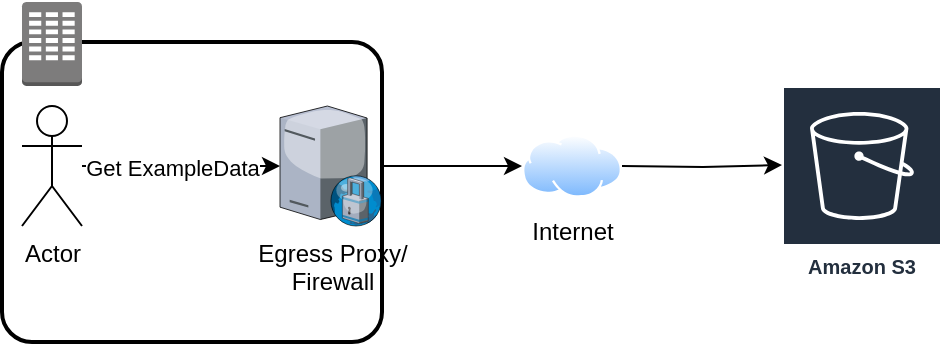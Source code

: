 <mxfile version="21.6.8" type="device" pages="4">
  <diagram id="6w4wytHeZHItxJSY8a8P" name="HighLevel-Internet-S3">
    <mxGraphModel dx="954" dy="532" grid="1" gridSize="10" guides="1" tooltips="1" connect="1" arrows="1" fold="1" page="1" pageScale="1" pageWidth="827" pageHeight="1169" math="0" shadow="0">
      <root>
        <mxCell id="0" />
        <mxCell id="1" parent="0" />
        <mxCell id="_NrvlEptsC0UllmxARYw-12" value="" style="rounded=1;arcSize=10;dashed=0;fillColor=none;gradientColor=none;strokeWidth=2;" parent="1" vertex="1">
          <mxGeometry x="50" y="160" width="190" height="150" as="geometry" />
        </mxCell>
        <mxCell id="_NrvlEptsC0UllmxARYw-15" value="" style="edgeStyle=orthogonalEdgeStyle;rounded=0;orthogonalLoop=1;jettySize=auto;html=1;" parent="1" edge="1">
          <mxGeometry relative="1" as="geometry">
            <mxPoint x="440" y="221.5" as="targetPoint" />
            <mxPoint x="360" y="222" as="sourcePoint" />
          </mxGeometry>
        </mxCell>
        <mxCell id="_NrvlEptsC0UllmxARYw-11" value="Actor" style="shape=umlActor;verticalLabelPosition=bottom;verticalAlign=top;html=1;outlineConnect=0;" parent="1" vertex="1">
          <mxGeometry x="60" y="192" width="30" height="60" as="geometry" />
        </mxCell>
        <mxCell id="_NrvlEptsC0UllmxARYw-13" value="" style="dashed=0;html=1;shape=mxgraph.aws3.corporate_data_center;fillColor=#7D7C7C;gradientColor=none;dashed=0;" parent="1" vertex="1">
          <mxGeometry x="60" y="140" width="30" height="42" as="geometry" />
        </mxCell>
        <mxCell id="_NrvlEptsC0UllmxARYw-17" value="" style="edgeStyle=orthogonalEdgeStyle;rounded=0;orthogonalLoop=1;jettySize=auto;html=1;" parent="1" source="_NrvlEptsC0UllmxARYw-11" target="_NrvlEptsC0UllmxARYw-18" edge="1">
          <mxGeometry relative="1" as="geometry">
            <mxPoint x="135" y="222" as="sourcePoint" />
            <mxPoint x="346" y="225" as="targetPoint" />
          </mxGeometry>
        </mxCell>
        <mxCell id="_NrvlEptsC0UllmxARYw-19" value="Get ExampleData" style="edgeLabel;html=1;align=center;verticalAlign=middle;resizable=0;points=[];" parent="_NrvlEptsC0UllmxARYw-17" vertex="1" connectable="0">
          <mxGeometry x="-0.1" y="-1" relative="1" as="geometry">
            <mxPoint as="offset" />
          </mxGeometry>
        </mxCell>
        <mxCell id="91z7u6RmwiImePiHFjR2-3" value="" style="edgeStyle=orthogonalEdgeStyle;rounded=0;orthogonalLoop=1;jettySize=auto;html=1;" edge="1" parent="1" source="_NrvlEptsC0UllmxARYw-18" target="91z7u6RmwiImePiHFjR2-2">
          <mxGeometry relative="1" as="geometry" />
        </mxCell>
        <mxCell id="_NrvlEptsC0UllmxARYw-18" value="Egress Proxy/&lt;br&gt;Firewall" style="verticalLabelPosition=bottom;sketch=0;aspect=fixed;html=1;verticalAlign=top;strokeColor=none;align=center;outlineConnect=0;shape=mxgraph.citrix.proxy_server;" parent="1" vertex="1">
          <mxGeometry x="189" y="192" width="51" height="60" as="geometry" />
        </mxCell>
        <mxCell id="91z7u6RmwiImePiHFjR2-1" value="Amazon S3" style="sketch=0;outlineConnect=0;fontColor=#232F3E;gradientColor=none;strokeColor=#ffffff;fillColor=#232F3E;dashed=0;verticalLabelPosition=middle;verticalAlign=bottom;align=center;html=1;whiteSpace=wrap;fontSize=10;fontStyle=1;spacing=3;shape=mxgraph.aws4.productIcon;prIcon=mxgraph.aws4.s3;" vertex="1" parent="1">
          <mxGeometry x="440" y="182" width="80" height="100" as="geometry" />
        </mxCell>
        <mxCell id="91z7u6RmwiImePiHFjR2-2" value="Internet" style="image;aspect=fixed;perimeter=ellipsePerimeter;html=1;align=center;shadow=0;dashed=0;spacingTop=3;image=img/lib/active_directory/internet_cloud.svg;" vertex="1" parent="1">
          <mxGeometry x="310" y="206.25" width="50" height="31.5" as="geometry" />
        </mxCell>
      </root>
    </mxGraphModel>
  </diagram>
  <diagram id="Z8sB3n-v1MQ_edwop-S7" name="Concept-IAM-S3">
    <mxGraphModel dx="954" dy="532" grid="1" gridSize="10" guides="1" tooltips="1" connect="1" arrows="1" fold="1" page="1" pageScale="1" pageWidth="827" pageHeight="1169" math="0" shadow="0">
      <root>
        <mxCell id="0" />
        <mxCell id="1" parent="0" />
        <mxCell id="LtdovmktsygQ0qGrRccR-1" value="Victim Account" style="points=[[0,0],[0.25,0],[0.5,0],[0.75,0],[1,0],[1,0.25],[1,0.5],[1,0.75],[1,1],[0.75,1],[0.5,1],[0.25,1],[0,1],[0,0.75],[0,0.5],[0,0.25]];outlineConnect=0;gradientColor=none;html=1;whiteSpace=wrap;fontSize=12;fontStyle=0;container=1;pointerEvents=0;collapsible=0;recursiveResize=0;shape=mxgraph.aws4.group;grIcon=mxgraph.aws4.group_account;strokeColor=#CD2264;fillColor=none;verticalAlign=top;align=left;spacingLeft=30;fontColor=#CD2264;dashed=0;" parent="1" vertex="1">
          <mxGeometry x="90" y="100" width="130" height="270" as="geometry" />
        </mxCell>
        <mxCell id="LtdovmktsygQ0qGrRccR-2" value="RoleA" style="sketch=0;outlineConnect=0;fontColor=#232F3E;gradientColor=none;fillColor=#BF0816;strokeColor=none;dashed=0;verticalLabelPosition=bottom;verticalAlign=top;align=center;html=1;fontSize=12;fontStyle=0;aspect=fixed;pointerEvents=1;shape=mxgraph.aws4.role;" parent="LtdovmktsygQ0qGrRccR-1" vertex="1">
          <mxGeometry x="21" y="103" width="78" height="44" as="geometry" />
        </mxCell>
        <mxCell id="LtdovmktsygQ0qGrRccR-3" value="---&#xa;Statement:&#xa;- Effect: Deny&#xa;  Action: *&#xa;  Resource: *&#xa;" style="text;whiteSpace=wrap;fontSize=12;fontStyle=0" parent="LtdovmktsygQ0qGrRccR-1" vertex="1">
          <mxGeometry y="160" width="130" height="100" as="geometry" />
        </mxCell>
        <mxCell id="LtdovmktsygQ0qGrRccR-4" value="Attacker Account" style="points=[[0,0],[0.25,0],[0.5,0],[0.75,0],[1,0],[1,0.25],[1,0.5],[1,0.75],[1,1],[0.75,1],[0.5,1],[0.25,1],[0,1],[0,0.75],[0,0.5],[0,0.25]];outlineConnect=0;gradientColor=none;html=1;whiteSpace=wrap;fontSize=12;fontStyle=0;container=1;pointerEvents=0;collapsible=0;recursiveResize=0;shape=mxgraph.aws4.group;grIcon=mxgraph.aws4.group_account;strokeColor=#CD2264;fillColor=none;verticalAlign=top;align=left;spacingLeft=30;fontColor=#CD2264;dashed=0;" parent="1" vertex="1">
          <mxGeometry x="320" y="100" width="140" height="210" as="geometry" />
        </mxCell>
        <mxCell id="LtdovmktsygQ0qGrRccR-5" value="AttackerBucket" style="sketch=0;outlineConnect=0;fontColor=#232F3E;gradientColor=none;strokeColor=#ffffff;fillColor=#232F3E;dashed=0;verticalLabelPosition=middle;verticalAlign=bottom;align=center;html=1;whiteSpace=wrap;fontSize=10;fontStyle=1;spacing=3;shape=mxgraph.aws4.productIcon;prIcon=mxgraph.aws4.s3;" parent="LtdovmktsygQ0qGrRccR-4" vertex="1">
          <mxGeometry x="26" y="70" width="80" height="110" as="geometry" />
        </mxCell>
        <mxCell id="LtdovmktsygQ0qGrRccR-9" value="" style="edgeStyle=orthogonalEdgeStyle;rounded=0;orthogonalLoop=1;jettySize=auto;html=1;" parent="1" source="LtdovmktsygQ0qGrRccR-2" target="LtdovmktsygQ0qGrRccR-5" edge="1">
          <mxGeometry relative="1" as="geometry">
            <mxPoint x="358.786" y="269" as="targetPoint" />
          </mxGeometry>
        </mxCell>
        <mxCell id="LtdovmktsygQ0qGrRccR-10" value="GetObject ExampleData" style="edgeLabel;html=1;align=center;verticalAlign=middle;resizable=0;points=[];" parent="LtdovmktsygQ0qGrRccR-9" vertex="1" connectable="0">
          <mxGeometry x="0.341" relative="1" as="geometry">
            <mxPoint x="-34" as="offset" />
          </mxGeometry>
        </mxCell>
      </root>
    </mxGraphModel>
  </diagram>
  <diagram name="AttackScenario" id="A1HA6lCMP8bWVDyMseeb">
    <mxGraphModel dx="954" dy="532" grid="1" gridSize="10" guides="1" tooltips="1" connect="1" arrows="1" fold="1" page="1" pageScale="1" pageWidth="827" pageHeight="1169" math="0" shadow="0">
      <root>
        <mxCell id="0" />
        <mxCell id="1" parent="0" />
        <mxCell id="JmauJlPStu3OyQvhMDV_-1" value="Victim Account" style="points=[[0,0],[0.25,0],[0.5,0],[0.75,0],[1,0],[1,0.25],[1,0.5],[1,0.75],[1,1],[0.75,1],[0.5,1],[0.25,1],[0,1],[0,0.75],[0,0.5],[0,0.25]];outlineConnect=0;gradientColor=none;html=1;whiteSpace=wrap;fontSize=12;fontStyle=0;container=1;pointerEvents=0;collapsible=0;recursiveResize=0;shape=mxgraph.aws4.group;grIcon=mxgraph.aws4.group_account;strokeColor=#CD2264;fillColor=none;verticalAlign=top;align=left;spacingLeft=30;fontColor=#CD2264;dashed=0;" parent="1" vertex="1">
          <mxGeometry x="90" y="100" width="130" height="270" as="geometry" />
        </mxCell>
        <mxCell id="JmauJlPStu3OyQvhMDV_-5" value="RoleA" style="sketch=0;outlineConnect=0;fontColor=#232F3E;gradientColor=none;fillColor=#BF0816;strokeColor=none;dashed=0;verticalLabelPosition=bottom;verticalAlign=top;align=center;html=1;fontSize=12;fontStyle=0;aspect=fixed;pointerEvents=1;shape=mxgraph.aws4.role;" parent="JmauJlPStu3OyQvhMDV_-1" vertex="1">
          <mxGeometry x="21" y="103" width="78" height="44" as="geometry" />
        </mxCell>
        <mxCell id="OItnV8NCSlVaSfiZo24a-2" value="---&#xa;Statement:&#xa;- Effect: Deny&#xa;  Action: *&#xa;  Resource: *&#xa;" style="text;whiteSpace=wrap;fontSize=12;fontStyle=0" parent="JmauJlPStu3OyQvhMDV_-1" vertex="1">
          <mxGeometry y="160" width="130" height="100" as="geometry" />
        </mxCell>
        <mxCell id="JmauJlPStu3OyQvhMDV_-3" value="Attacker Account" style="points=[[0,0],[0.25,0],[0.5,0],[0.75,0],[1,0],[1,0.25],[1,0.5],[1,0.75],[1,1],[0.75,1],[0.5,1],[0.25,1],[0,1],[0,0.75],[0,0.5],[0,0.25]];outlineConnect=0;gradientColor=none;html=1;whiteSpace=wrap;fontSize=12;fontStyle=0;container=1;pointerEvents=0;collapsible=0;recursiveResize=0;shape=mxgraph.aws4.group;grIcon=mxgraph.aws4.group_account;strokeColor=#CD2264;fillColor=none;verticalAlign=top;align=left;spacingLeft=30;fontColor=#CD2264;dashed=0;" parent="1" vertex="1">
          <mxGeometry x="320" y="100" width="336" height="220" as="geometry" />
        </mxCell>
        <mxCell id="JmauJlPStu3OyQvhMDV_-4" value="AttackerBucket" style="sketch=0;outlineConnect=0;fontColor=#232F3E;gradientColor=none;strokeColor=#ffffff;fillColor=#232F3E;dashed=0;verticalLabelPosition=middle;verticalAlign=bottom;align=center;html=1;whiteSpace=wrap;fontSize=10;fontStyle=1;spacing=3;shape=mxgraph.aws4.productIcon;prIcon=mxgraph.aws4.s3;" parent="JmauJlPStu3OyQvhMDV_-3" vertex="1">
          <mxGeometry x="26" y="70" width="80" height="110" as="geometry" />
        </mxCell>
        <mxCell id="JmauJlPStu3OyQvhMDV_-6" value="AttackerLoggingBucket" style="sketch=0;outlineConnect=0;fontColor=#232F3E;gradientColor=none;strokeColor=#ffffff;fillColor=#232F3E;dashed=0;verticalLabelPosition=middle;verticalAlign=bottom;align=center;html=1;whiteSpace=wrap;fontSize=10;fontStyle=1;spacing=3;shape=mxgraph.aws4.productIcon;prIcon=mxgraph.aws4.s3;" parent="JmauJlPStu3OyQvhMDV_-3" vertex="1">
          <mxGeometry x="246" y="70" width="80" height="110" as="geometry" />
        </mxCell>
        <mxCell id="JmauJlPStu3OyQvhMDV_-17" value="" style="edgeStyle=orthogonalEdgeStyle;rounded=0;orthogonalLoop=1;jettySize=auto;html=1;" parent="JmauJlPStu3OyQvhMDV_-3" source="JmauJlPStu3OyQvhMDV_-4" target="JmauJlPStu3OyQvhMDV_-6" edge="1">
          <mxGeometry relative="1" as="geometry">
            <mxPoint x="86" y="250" as="targetPoint" />
          </mxGeometry>
        </mxCell>
        <mxCell id="JmauJlPStu3OyQvhMDV_-18" value="RoleA tried to access&lt;br&gt;ExampleData" style="edgeLabel;html=1;align=center;verticalAlign=middle;resizable=0;points=[];" parent="JmauJlPStu3OyQvhMDV_-17" vertex="1" connectable="0">
          <mxGeometry x="-0.429" relative="1" as="geometry">
            <mxPoint x="19" as="offset" />
          </mxGeometry>
        </mxCell>
        <mxCell id="JmauJlPStu3OyQvhMDV_-14" value="" style="edgeStyle=orthogonalEdgeStyle;rounded=0;orthogonalLoop=1;jettySize=auto;html=1;" parent="1" source="JmauJlPStu3OyQvhMDV_-5" target="JmauJlPStu3OyQvhMDV_-4" edge="1">
          <mxGeometry relative="1" as="geometry">
            <mxPoint x="358.786" y="269" as="targetPoint" />
          </mxGeometry>
        </mxCell>
        <mxCell id="JmauJlPStu3OyQvhMDV_-15" value="GetObject ExampleData" style="edgeLabel;html=1;align=center;verticalAlign=middle;resizable=0;points=[];" parent="JmauJlPStu3OyQvhMDV_-14" vertex="1" connectable="0">
          <mxGeometry x="0.341" relative="1" as="geometry">
            <mxPoint x="-34" as="offset" />
          </mxGeometry>
        </mxCell>
      </root>
    </mxGraphModel>
  </diagram>
  <diagram id="jH32TtFSn27Jlei8VYws" name="VPC">
    <mxGraphModel dx="954" dy="532" grid="1" gridSize="10" guides="1" tooltips="1" connect="1" arrows="1" fold="1" page="1" pageScale="1" pageWidth="827" pageHeight="1169" math="0" shadow="0">
      <root>
        <mxCell id="0" />
        <mxCell id="1" parent="0" />
        <mxCell id="zY0jOC5TyQtXmlbV0YCa-11" value="" style="edgeStyle=orthogonalEdgeStyle;rounded=0;orthogonalLoop=1;jettySize=auto;html=1;" edge="1" parent="1" target="zY0jOC5TyQtXmlbV0YCa-12">
          <mxGeometry relative="1" as="geometry">
            <mxPoint x="261" y="222" as="sourcePoint" />
            <mxPoint x="320" y="222" as="targetPoint" />
          </mxGeometry>
        </mxCell>
        <mxCell id="zY0jOC5TyQtXmlbV0YCa-12" value="Amazon S3" style="sketch=0;outlineConnect=0;fontColor=#232F3E;gradientColor=none;strokeColor=#ffffff;fillColor=#232F3E;dashed=0;verticalLabelPosition=middle;verticalAlign=bottom;align=center;html=1;whiteSpace=wrap;fontSize=10;fontStyle=1;spacing=3;shape=mxgraph.aws4.productIcon;prIcon=mxgraph.aws4.s3;" vertex="1" parent="1">
          <mxGeometry x="360" y="172" width="80" height="100" as="geometry" />
        </mxCell>
        <mxCell id="zY0jOC5TyQtXmlbV0YCa-13" value="AWS Account" style="points=[[0,0],[0.25,0],[0.5,0],[0.75,0],[1,0],[1,0.25],[1,0.5],[1,0.75],[1,1],[0.75,1],[0.5,1],[0.25,1],[0,1],[0,0.75],[0,0.5],[0,0.25]];outlineConnect=0;gradientColor=none;html=1;whiteSpace=wrap;fontSize=12;fontStyle=0;container=1;pointerEvents=0;collapsible=0;recursiveResize=0;shape=mxgraph.aws4.group;grIcon=mxgraph.aws4.group_account;strokeColor=#CD2264;fillColor=none;verticalAlign=top;align=left;spacingLeft=30;fontColor=#CD2264;dashed=0;" vertex="1" parent="1">
          <mxGeometry x="70" y="120" width="217" height="150" as="geometry" />
        </mxCell>
        <mxCell id="zY0jOC5TyQtXmlbV0YCa-14" value="S3" style="sketch=0;outlineConnect=0;fontColor=#232F3E;gradientColor=none;fillColor=#4D27AA;strokeColor=none;dashed=0;verticalLabelPosition=bottom;verticalAlign=top;align=center;html=1;fontSize=12;fontStyle=0;aspect=fixed;pointerEvents=1;shape=mxgraph.aws4.endpoints;" vertex="1" parent="zY0jOC5TyQtXmlbV0YCa-13">
          <mxGeometry x="135" y="70" width="54" height="54" as="geometry" />
        </mxCell>
        <mxCell id="zY0jOC5TyQtXmlbV0YCa-15" value="" style="edgeStyle=orthogonalEdgeStyle;rounded=0;orthogonalLoop=1;jettySize=auto;html=1;" edge="1" parent="zY0jOC5TyQtXmlbV0YCa-13" source="zY0jOC5TyQtXmlbV0YCa-16" target="zY0jOC5TyQtXmlbV0YCa-14">
          <mxGeometry relative="1" as="geometry" />
        </mxCell>
        <mxCell id="zY0jOC5TyQtXmlbV0YCa-16" value="" style="shape=umlActor;verticalLabelPosition=bottom;verticalAlign=top;html=1;outlineConnect=0;" vertex="1" parent="zY0jOC5TyQtXmlbV0YCa-13">
          <mxGeometry x="20" y="67" width="30" height="60" as="geometry" />
        </mxCell>
        <mxCell id="zY0jOC5TyQtXmlbV0YCa-17" value="- &quot;Allow&quot;:&quot;*&quot;&lt;br&gt;- &quot;Resource&quot;:&quot;*&quot;&lt;br&gt;- &quot;Action&quot;:&quot;*&quot;" style="text;html=1;align=left;verticalAlign=middle;resizable=0;points=[];autosize=1;strokeColor=none;fillColor=none;" vertex="1" parent="zY0jOC5TyQtXmlbV0YCa-13">
          <mxGeometry x="107" y="10" width="110" height="60" as="geometry" />
        </mxCell>
        <mxCell id="zY0jOC5TyQtXmlbV0YCa-18" value="No permissions" style="text;html=1;align=left;verticalAlign=middle;resizable=0;points=[];autosize=1;strokeColor=none;fillColor=none;" vertex="1" parent="zY0jOC5TyQtXmlbV0YCa-13">
          <mxGeometry y="22" width="110" height="30" as="geometry" />
        </mxCell>
      </root>
    </mxGraphModel>
  </diagram>
</mxfile>

